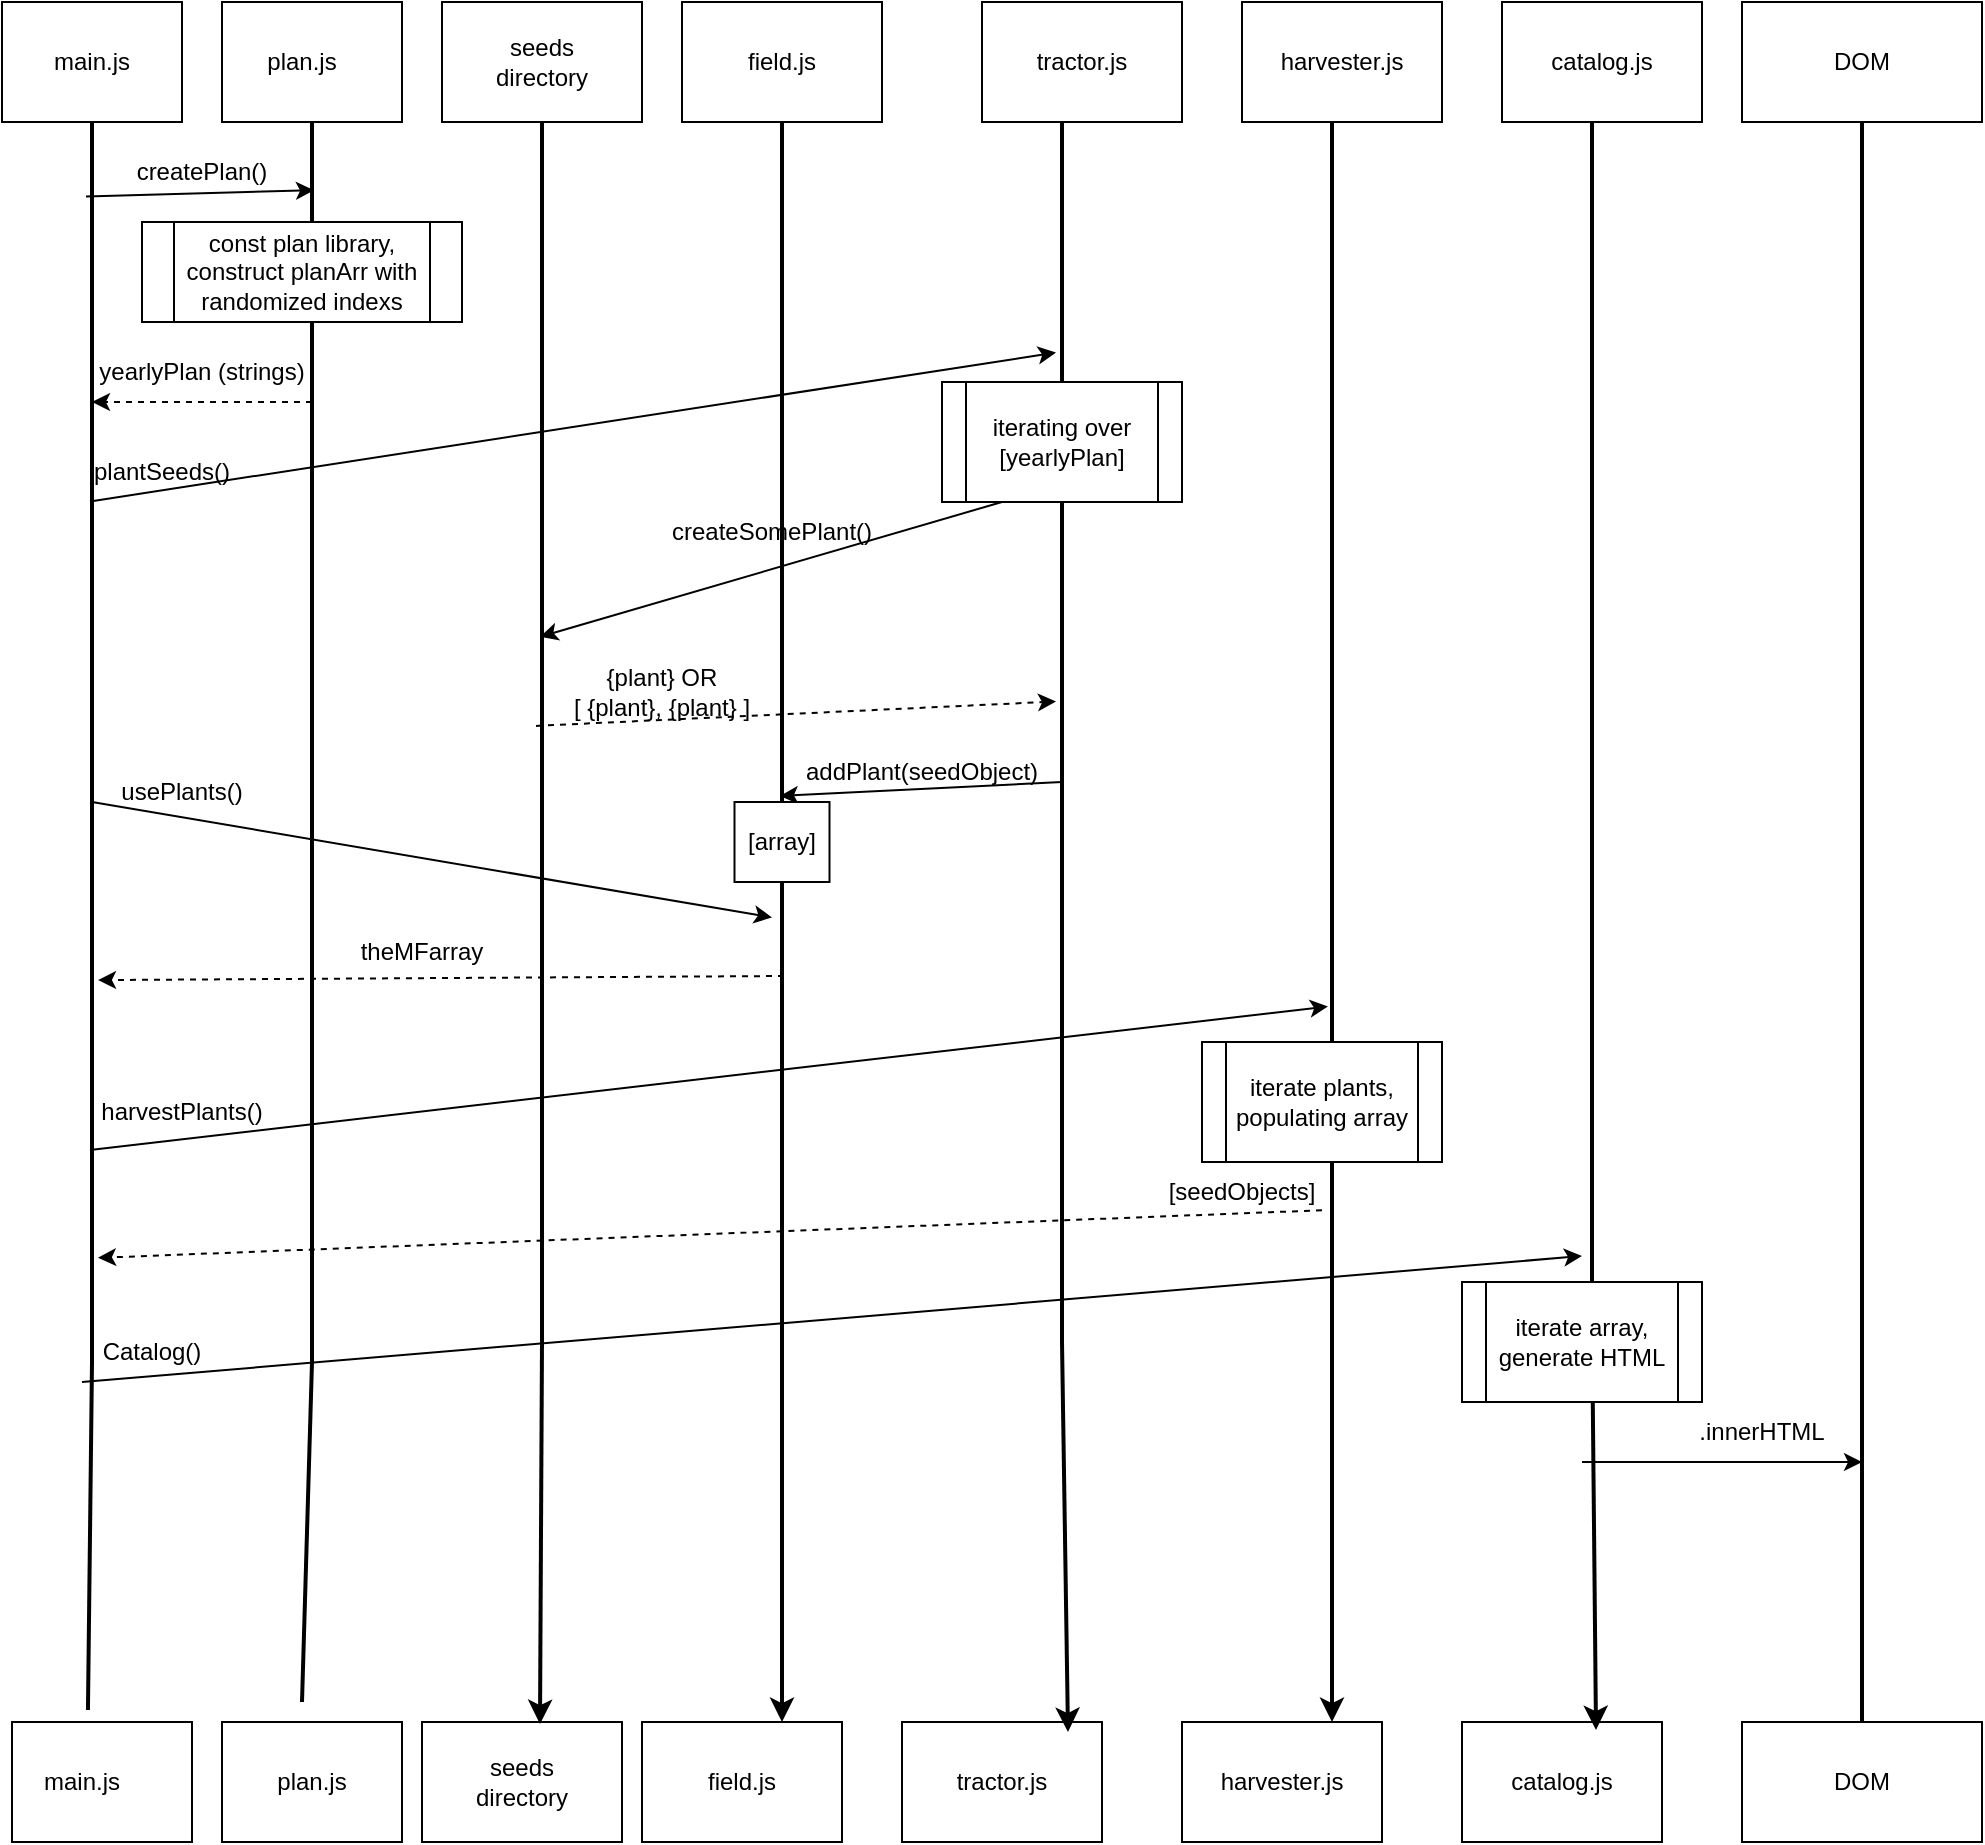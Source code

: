 <mxfile>
    <diagram id="21z_NSHFozsmKE5MTzy_" name="Page-1">
        <mxGraphModel dx="831" dy="779" grid="1" gridSize="10" guides="1" tooltips="1" connect="1" arrows="1" fold="1" page="1" pageScale="1" pageWidth="850" pageHeight="1100" math="0" shadow="0">
            <root>
                <mxCell id="0"/>
                <mxCell id="1" parent="0"/>
                <mxCell id="20" value="" style="group" parent="1" vertex="1" connectable="0">
                    <mxGeometry x="10" y="20" width="90" height="60" as="geometry"/>
                </mxCell>
                <mxCell id="2" value="" style="rounded=0;whiteSpace=wrap;html=1;" parent="20" vertex="1">
                    <mxGeometry width="90" height="60" as="geometry"/>
                </mxCell>
                <mxCell id="10" value="main.js" style="text;strokeColor=none;align=center;fillColor=none;html=1;verticalAlign=middle;whiteSpace=wrap;rounded=0;" parent="20" vertex="1">
                    <mxGeometry x="15" y="15" width="60" height="30" as="geometry"/>
                </mxCell>
                <mxCell id="21" value="" style="group" parent="1" vertex="1" connectable="0">
                    <mxGeometry x="120" y="20" width="90" height="60" as="geometry"/>
                </mxCell>
                <mxCell id="3" value="" style="rounded=0;whiteSpace=wrap;html=1;" parent="21" vertex="1">
                    <mxGeometry width="90" height="60" as="geometry"/>
                </mxCell>
                <mxCell id="11" value="plan.js" style="text;strokeColor=none;align=center;fillColor=none;html=1;verticalAlign=middle;whiteSpace=wrap;rounded=0;" parent="21" vertex="1">
                    <mxGeometry x="10" y="15" width="60" height="30" as="geometry"/>
                </mxCell>
                <mxCell id="22" value="" style="group" parent="1" vertex="1" connectable="0">
                    <mxGeometry x="230" y="20" width="100" height="60" as="geometry"/>
                </mxCell>
                <mxCell id="4" value="" style="rounded=0;whiteSpace=wrap;html=1;" parent="22" vertex="1">
                    <mxGeometry width="100" height="60" as="geometry"/>
                </mxCell>
                <mxCell id="12" value="seeds directory" style="text;strokeColor=none;align=center;fillColor=none;html=1;verticalAlign=middle;whiteSpace=wrap;rounded=0;" parent="22" vertex="1">
                    <mxGeometry x="20" y="15" width="60" height="30" as="geometry"/>
                </mxCell>
                <mxCell id="23" value="" style="group" parent="1" vertex="1" connectable="0">
                    <mxGeometry x="350" y="20" width="100" height="60" as="geometry"/>
                </mxCell>
                <mxCell id="5" value="" style="rounded=0;whiteSpace=wrap;html=1;" parent="23" vertex="1">
                    <mxGeometry width="100" height="60" as="geometry"/>
                </mxCell>
                <mxCell id="13" value="field.js" style="text;strokeColor=none;align=center;fillColor=none;html=1;verticalAlign=middle;whiteSpace=wrap;rounded=0;" parent="23" vertex="1">
                    <mxGeometry x="20" y="15" width="60" height="30" as="geometry"/>
                </mxCell>
                <mxCell id="24" value="" style="group" parent="1" vertex="1" connectable="0">
                    <mxGeometry x="500" y="20" width="100" height="60" as="geometry"/>
                </mxCell>
                <mxCell id="6" value="" style="rounded=0;whiteSpace=wrap;html=1;" parent="24" vertex="1">
                    <mxGeometry width="100" height="60" as="geometry"/>
                </mxCell>
                <mxCell id="14" value="tractor.js" style="text;strokeColor=none;align=center;fillColor=none;html=1;verticalAlign=middle;whiteSpace=wrap;rounded=0;" parent="24" vertex="1">
                    <mxGeometry x="20" y="15" width="60" height="30" as="geometry"/>
                </mxCell>
                <mxCell id="25" value="" style="group" parent="1" vertex="1" connectable="0">
                    <mxGeometry x="630" y="20" width="100" height="60" as="geometry"/>
                </mxCell>
                <mxCell id="7" value="" style="rounded=0;whiteSpace=wrap;html=1;" parent="25" vertex="1">
                    <mxGeometry width="100" height="60" as="geometry"/>
                </mxCell>
                <mxCell id="15" value="harvester.js" style="text;strokeColor=none;align=center;fillColor=none;html=1;verticalAlign=middle;whiteSpace=wrap;rounded=0;" parent="25" vertex="1">
                    <mxGeometry x="20" y="15" width="60" height="30" as="geometry"/>
                </mxCell>
                <mxCell id="26" value="" style="group" parent="1" vertex="1" connectable="0">
                    <mxGeometry x="760" y="20" width="100" height="60" as="geometry"/>
                </mxCell>
                <mxCell id="8" value="" style="rounded=0;whiteSpace=wrap;html=1;" parent="26" vertex="1">
                    <mxGeometry width="100" height="60" as="geometry"/>
                </mxCell>
                <mxCell id="16" value="catalog.js" style="text;strokeColor=none;align=center;fillColor=none;html=1;verticalAlign=middle;whiteSpace=wrap;rounded=0;" parent="26" vertex="1">
                    <mxGeometry x="20" y="15" width="60" height="30" as="geometry"/>
                </mxCell>
                <mxCell id="28" value="" style="group" parent="1" vertex="1" connectable="0">
                    <mxGeometry x="15" y="880" width="90" height="60" as="geometry"/>
                </mxCell>
                <mxCell id="29" value="" style="rounded=0;whiteSpace=wrap;html=1;" parent="28" vertex="1">
                    <mxGeometry width="90" height="60" as="geometry"/>
                </mxCell>
                <mxCell id="30" value="main.js" style="text;strokeColor=none;align=center;fillColor=none;html=1;verticalAlign=middle;whiteSpace=wrap;rounded=0;" parent="28" vertex="1">
                    <mxGeometry x="5" y="15" width="60" height="30" as="geometry"/>
                </mxCell>
                <mxCell id="32" value="" style="group" parent="1" vertex="1" connectable="0">
                    <mxGeometry x="120" y="880" width="90" height="60" as="geometry"/>
                </mxCell>
                <mxCell id="33" value="" style="rounded=0;whiteSpace=wrap;html=1;" parent="32" vertex="1">
                    <mxGeometry width="90" height="60" as="geometry"/>
                </mxCell>
                <mxCell id="34" value="plan.js" style="text;strokeColor=none;align=center;fillColor=none;html=1;verticalAlign=middle;whiteSpace=wrap;rounded=0;" parent="32" vertex="1">
                    <mxGeometry x="15" y="15" width="60" height="30" as="geometry"/>
                </mxCell>
                <mxCell id="35" value="" style="group" parent="1" vertex="1" connectable="0">
                    <mxGeometry x="220" y="880" width="100" height="60" as="geometry"/>
                </mxCell>
                <mxCell id="36" value="" style="rounded=0;whiteSpace=wrap;html=1;" parent="35" vertex="1">
                    <mxGeometry width="100" height="60" as="geometry"/>
                </mxCell>
                <mxCell id="37" value="seeds directory" style="text;strokeColor=none;align=center;fillColor=none;html=1;verticalAlign=middle;whiteSpace=wrap;rounded=0;" parent="35" vertex="1">
                    <mxGeometry x="20" y="15" width="60" height="30" as="geometry"/>
                </mxCell>
                <mxCell id="38" value="" style="group" parent="1" vertex="1" connectable="0">
                    <mxGeometry x="330" y="880" width="100" height="60" as="geometry"/>
                </mxCell>
                <mxCell id="39" value="" style="rounded=0;whiteSpace=wrap;html=1;" parent="38" vertex="1">
                    <mxGeometry width="100" height="60" as="geometry"/>
                </mxCell>
                <mxCell id="40" value="field.js" style="text;strokeColor=none;align=center;fillColor=none;html=1;verticalAlign=middle;whiteSpace=wrap;rounded=0;" parent="38" vertex="1">
                    <mxGeometry x="20" y="15" width="60" height="30" as="geometry"/>
                </mxCell>
                <mxCell id="41" value="" style="group" parent="1" vertex="1" connectable="0">
                    <mxGeometry x="460" y="880" width="100" height="60" as="geometry"/>
                </mxCell>
                <mxCell id="42" value="" style="rounded=0;whiteSpace=wrap;html=1;" parent="41" vertex="1">
                    <mxGeometry width="100" height="60" as="geometry"/>
                </mxCell>
                <mxCell id="43" value="tractor.js" style="text;strokeColor=none;align=center;fillColor=none;html=1;verticalAlign=middle;whiteSpace=wrap;rounded=0;" parent="41" vertex="1">
                    <mxGeometry x="20" y="15" width="60" height="30" as="geometry"/>
                </mxCell>
                <mxCell id="44" value="" style="group" parent="1" vertex="1" connectable="0">
                    <mxGeometry x="600" y="880" width="100" height="60" as="geometry"/>
                </mxCell>
                <mxCell id="45" value="" style="rounded=0;whiteSpace=wrap;html=1;" parent="44" vertex="1">
                    <mxGeometry width="100" height="60" as="geometry"/>
                </mxCell>
                <mxCell id="46" value="harvester.js" style="text;strokeColor=none;align=center;fillColor=none;html=1;verticalAlign=middle;whiteSpace=wrap;rounded=0;" parent="44" vertex="1">
                    <mxGeometry x="20" y="15" width="60" height="30" as="geometry"/>
                </mxCell>
                <mxCell id="47" value="" style="group" parent="1" vertex="1" connectable="0">
                    <mxGeometry x="740" y="880" width="100" height="60" as="geometry"/>
                </mxCell>
                <mxCell id="48" value="" style="rounded=0;whiteSpace=wrap;html=1;" parent="47" vertex="1">
                    <mxGeometry width="100" height="60" as="geometry"/>
                </mxCell>
                <mxCell id="49" value="catalog.js" style="text;strokeColor=none;align=center;fillColor=none;html=1;verticalAlign=middle;whiteSpace=wrap;rounded=0;" parent="47" vertex="1">
                    <mxGeometry x="20" y="15" width="60" height="30" as="geometry"/>
                </mxCell>
                <mxCell id="140" style="edgeStyle=none;jumpSize=12;html=1;exitX=1;exitY=0.5;exitDx=0;exitDy=0;exitPerimeter=0;entryX=0.83;entryY=0.083;entryDx=0;entryDy=0;entryPerimeter=0;strokeWidth=2;" parent="1" source="58" target="42" edge="1">
                    <mxGeometry relative="1" as="geometry"/>
                </mxCell>
                <mxCell id="58" value="" style="line;strokeWidth=2;direction=south;html=1;" parent="1" vertex="1">
                    <mxGeometry x="535" y="80" width="10" height="610" as="geometry"/>
                </mxCell>
                <mxCell id="68" style="edgeStyle=none;html=1;exitX=0.06;exitY=0.8;exitDx=0;exitDy=0;exitPerimeter=0;entryX=0.055;entryY=0.4;entryDx=0;entryDy=0;entryPerimeter=0;" parent="1" source="59" target="60" edge="1">
                    <mxGeometry relative="1" as="geometry"/>
                </mxCell>
                <mxCell id="59" value="" style="line;strokeWidth=2;direction=south;html=1;" parent="1" vertex="1">
                    <mxGeometry x="50" y="80" width="10" height="620" as="geometry"/>
                </mxCell>
                <mxCell id="60" value="" style="line;strokeWidth=2;direction=south;html=1;" parent="1" vertex="1">
                    <mxGeometry x="160" y="80" width="10" height="620" as="geometry"/>
                </mxCell>
                <mxCell id="138" style="edgeStyle=none;jumpSize=12;html=1;exitX=1;exitY=0.5;exitDx=0;exitDy=0;exitPerimeter=0;entryX=0.59;entryY=0.017;entryDx=0;entryDy=0;entryPerimeter=0;strokeWidth=2;" parent="1" source="61" target="36" edge="1">
                    <mxGeometry relative="1" as="geometry"/>
                </mxCell>
                <mxCell id="61" value="" style="line;strokeWidth=2;direction=south;html=1;" parent="1" vertex="1">
                    <mxGeometry x="275" y="80" width="10" height="610" as="geometry"/>
                </mxCell>
                <mxCell id="139" style="edgeStyle=none;jumpSize=12;html=1;exitX=1;exitY=0.5;exitDx=0;exitDy=0;exitPerimeter=0;strokeWidth=2;" parent="1" source="62" edge="1">
                    <mxGeometry relative="1" as="geometry">
                        <mxPoint x="400" y="880" as="targetPoint"/>
                    </mxGeometry>
                </mxCell>
                <mxCell id="62" value="" style="line;strokeWidth=2;direction=south;html=1;" parent="1" vertex="1">
                    <mxGeometry x="395" y="80" width="10" height="610" as="geometry"/>
                </mxCell>
                <mxCell id="142" style="edgeStyle=none;jumpSize=12;html=1;exitX=1;exitY=0.5;exitDx=0;exitDy=0;exitPerimeter=0;entryX=0.67;entryY=0.067;entryDx=0;entryDy=0;entryPerimeter=0;strokeWidth=2;" parent="1" source="63" target="48" edge="1">
                    <mxGeometry relative="1" as="geometry"/>
                </mxCell>
                <mxCell id="152" style="edgeStyle=none;jumpSize=12;html=1;strokeWidth=1;" parent="1" edge="1">
                    <mxGeometry relative="1" as="geometry">
                        <mxPoint x="940" y="750" as="targetPoint"/>
                        <mxPoint x="800" y="750" as="sourcePoint"/>
                    </mxGeometry>
                </mxCell>
                <mxCell id="63" value="" style="line;strokeWidth=2;direction=south;html=1;" parent="1" vertex="1">
                    <mxGeometry x="800" y="80" width="10" height="600" as="geometry"/>
                </mxCell>
                <mxCell id="141" style="edgeStyle=none;jumpSize=12;html=1;exitX=1;exitY=0.5;exitDx=0;exitDy=0;exitPerimeter=0;entryX=0.75;entryY=0;entryDx=0;entryDy=0;strokeWidth=2;" parent="1" source="64" target="45" edge="1">
                    <mxGeometry relative="1" as="geometry"/>
                </mxCell>
                <mxCell id="64" value="" style="line;strokeWidth=2;direction=south;html=1;" parent="1" vertex="1">
                    <mxGeometry x="670" y="80" width="10" height="610" as="geometry"/>
                </mxCell>
                <mxCell id="69" value="createPlan()" style="text;html=1;strokeColor=none;fillColor=none;align=center;verticalAlign=middle;whiteSpace=wrap;rounded=0;" parent="1" vertex="1">
                    <mxGeometry x="80" y="90" width="60" height="30" as="geometry"/>
                </mxCell>
                <mxCell id="73" value="" style="endArrow=classic;html=1;dashed=1;exitX=1;exitY=1;exitDx=0;exitDy=0;entryX=0;entryY=1;entryDx=0;entryDy=0;" parent="1" source="74" target="74" edge="1">
                    <mxGeometry width="50" height="50" relative="1" as="geometry">
                        <mxPoint x="160" y="240" as="sourcePoint"/>
                        <mxPoint x="55" y="240" as="targetPoint"/>
                    </mxGeometry>
                </mxCell>
                <mxCell id="74" value="yearlyPlan (strings)" style="text;strokeColor=none;align=center;fillColor=none;html=1;verticalAlign=middle;whiteSpace=wrap;rounded=0;" parent="1" vertex="1">
                    <mxGeometry x="55" y="190" width="110" height="30" as="geometry"/>
                </mxCell>
                <mxCell id="75" value="" style="endArrow=classic;html=1;exitX=0.306;exitY=0.6;exitDx=0;exitDy=0;exitPerimeter=0;entryX=0.189;entryY=0.8;entryDx=0;entryDy=0;entryPerimeter=0;" parent="1" source="59" target="58" edge="1">
                    <mxGeometry width="50" height="50" relative="1" as="geometry">
                        <mxPoint x="490" y="360" as="sourcePoint"/>
                        <mxPoint x="540" y="245" as="targetPoint"/>
                        <Array as="points"/>
                    </mxGeometry>
                </mxCell>
                <mxCell id="76" value="plantSeeds()" style="text;strokeColor=none;align=center;fillColor=none;html=1;verticalAlign=middle;whiteSpace=wrap;rounded=0;" parent="1" vertex="1">
                    <mxGeometry x="60" y="240" width="60" height="30" as="geometry"/>
                </mxCell>
                <mxCell id="80" value="" style="endArrow=classic;html=1;exitX=0.25;exitY=1;exitDx=0;exitDy=0;entryX=0.422;entryY=0.6;entryDx=0;entryDy=0;entryPerimeter=0;" parent="1" source="118" target="61" edge="1">
                    <mxGeometry width="50" height="50" relative="1" as="geometry">
                        <mxPoint x="540" y="290" as="sourcePoint"/>
                        <mxPoint x="280" y="290" as="targetPoint"/>
                    </mxGeometry>
                </mxCell>
                <mxCell id="81" value="createSomePlant()" style="text;strokeColor=none;align=center;fillColor=none;html=1;verticalAlign=middle;whiteSpace=wrap;rounded=0;" parent="1" vertex="1">
                    <mxGeometry x="365" y="270" width="60" height="30" as="geometry"/>
                </mxCell>
                <mxCell id="85" value="" style="endArrow=classic;html=1;dashed=1;entryX=0.475;entryY=0.8;entryDx=0;entryDy=0;entryPerimeter=0;exitX=0.495;exitY=0.8;exitDx=0;exitDy=0;exitPerimeter=0;" parent="1" source="61" target="58" edge="1">
                    <mxGeometry width="50" height="50" relative="1" as="geometry">
                        <mxPoint x="280" y="360" as="sourcePoint"/>
                        <mxPoint x="520" y="360" as="targetPoint"/>
                    </mxGeometry>
                </mxCell>
                <mxCell id="86" value="{plant} OR&lt;br&gt;[ {plant}, {plant} ]" style="text;strokeColor=none;align=center;fillColor=none;html=1;verticalAlign=middle;whiteSpace=wrap;rounded=0;" parent="1" vertex="1">
                    <mxGeometry x="290" y="350" width="100" height="30" as="geometry"/>
                </mxCell>
                <mxCell id="97" value="" style="endArrow=classic;html=1;entryX=0.483;entryY=-0.267;entryDx=0;entryDy=0;entryPerimeter=0;exitX=0.541;exitY=0.5;exitDx=0;exitDy=0;exitPerimeter=0;" parent="1" source="58" target="115" edge="1">
                    <mxGeometry width="50" height="50" relative="1" as="geometry">
                        <mxPoint x="540" y="400" as="sourcePoint"/>
                        <mxPoint x="410" y="400" as="targetPoint"/>
                    </mxGeometry>
                </mxCell>
                <mxCell id="98" value="addPlant(seedObject)" style="text;strokeColor=none;align=center;fillColor=none;html=1;verticalAlign=middle;whiteSpace=wrap;rounded=0;" parent="1" vertex="1">
                    <mxGeometry x="440" y="390" width="60" height="30" as="geometry"/>
                </mxCell>
                <mxCell id="116" value="" style="group" parent="1" vertex="1" connectable="0">
                    <mxGeometry x="370" y="420" width="60" height="40" as="geometry"/>
                </mxCell>
                <mxCell id="114" value="" style="rounded=0;whiteSpace=wrap;html=1;" parent="116" vertex="1">
                    <mxGeometry x="6.25" width="47.5" height="40" as="geometry"/>
                </mxCell>
                <mxCell id="115" value="[array]" style="text;strokeColor=none;align=center;fillColor=none;html=1;verticalAlign=middle;whiteSpace=wrap;rounded=0;" parent="116" vertex="1">
                    <mxGeometry y="5" width="60" height="30" as="geometry"/>
                </mxCell>
                <mxCell id="118" value="iterating over [yearlyPlan]" style="shape=process;whiteSpace=wrap;html=1;backgroundOutline=1;" parent="1" vertex="1">
                    <mxGeometry x="480" y="210" width="120" height="60" as="geometry"/>
                </mxCell>
                <mxCell id="121" value="" style="endArrow=classic;html=1;exitX=0.829;exitY=0.6;exitDx=0;exitDy=0;exitPerimeter=0;entryX=0.725;entryY=0.7;entryDx=0;entryDy=0;entryPerimeter=0;" parent="1" source="59" target="64" edge="1">
                    <mxGeometry width="50" height="50" relative="1" as="geometry">
                        <mxPoint x="420" y="330" as="sourcePoint"/>
                        <mxPoint x="675" y="470" as="targetPoint"/>
                    </mxGeometry>
                </mxCell>
                <mxCell id="122" value="harvestPlants()" style="text;strokeColor=none;align=center;fillColor=none;html=1;verticalAlign=middle;whiteSpace=wrap;rounded=0;" parent="1" vertex="1">
                    <mxGeometry x="70" y="560" width="60" height="30" as="geometry"/>
                </mxCell>
                <mxCell id="123" value="" style="endArrow=classic;html=1;entryX=0.916;entryY=0.2;entryDx=0;entryDy=0;entryPerimeter=0;dashed=1;exitX=0.892;exitY=1;exitDx=0;exitDy=0;exitPerimeter=0;" parent="1" target="59" edge="1" source="64">
                    <mxGeometry width="50" height="50" relative="1" as="geometry">
                        <mxPoint x="670" y="540" as="sourcePoint"/>
                        <mxPoint x="470" y="280" as="targetPoint"/>
                    </mxGeometry>
                </mxCell>
                <mxCell id="126" value="iterate plants, populating array" style="shape=process;whiteSpace=wrap;html=1;backgroundOutline=1;" parent="1" vertex="1">
                    <mxGeometry x="610" y="540" width="120" height="60" as="geometry"/>
                </mxCell>
                <mxCell id="127" value="[seedObjects]" style="text;strokeColor=none;align=center;fillColor=none;html=1;verticalAlign=middle;whiteSpace=wrap;rounded=0;" parent="1" vertex="1">
                    <mxGeometry x="600" y="600" width="60" height="30" as="geometry"/>
                </mxCell>
                <mxCell id="132" value="" style="endArrow=classic;html=1;entryX=0.945;entryY=1;entryDx=0;entryDy=0;entryPerimeter=0;" parent="1" target="63" edge="1">
                    <mxGeometry width="50" height="50" relative="1" as="geometry">
                        <mxPoint x="50" y="710" as="sourcePoint"/>
                        <mxPoint x="590" y="370" as="targetPoint"/>
                    </mxGeometry>
                </mxCell>
                <mxCell id="133" value="Catalog()" style="text;strokeColor=none;align=center;fillColor=none;html=1;verticalAlign=middle;whiteSpace=wrap;rounded=0;" parent="1" vertex="1">
                    <mxGeometry x="55" y="680" width="60" height="30" as="geometry"/>
                </mxCell>
                <mxCell id="136" value="" style="endArrow=none;html=1;exitX=1;exitY=0.5;exitDx=0;exitDy=0;exitPerimeter=0;entryX=0.422;entryY=-0.1;entryDx=0;entryDy=0;entryPerimeter=0;strokeWidth=2;" parent="1" source="59" target="29" edge="1">
                    <mxGeometry width="50" height="50" relative="1" as="geometry">
                        <mxPoint x="360" y="720" as="sourcePoint"/>
                        <mxPoint x="410" y="670" as="targetPoint"/>
                    </mxGeometry>
                </mxCell>
                <mxCell id="137" value="" style="endArrow=none;html=1;exitX=1;exitY=0.5;exitDx=0;exitDy=0;exitPerimeter=0;jumpSize=12;strokeWidth=2;" parent="1" source="60" edge="1">
                    <mxGeometry width="50" height="50" relative="1" as="geometry">
                        <mxPoint x="360" y="720" as="sourcePoint"/>
                        <mxPoint x="160" y="870" as="targetPoint"/>
                    </mxGeometry>
                </mxCell>
                <mxCell id="143" value="iterate array,&lt;br&gt;generate HTML" style="shape=process;whiteSpace=wrap;html=1;backgroundOutline=1;" parent="1" vertex="1">
                    <mxGeometry x="740" y="660" width="120" height="60" as="geometry"/>
                </mxCell>
                <mxCell id="146" value="DOM" style="rounded=0;whiteSpace=wrap;html=1;" parent="1" vertex="1">
                    <mxGeometry x="880" y="20" width="120" height="60" as="geometry"/>
                </mxCell>
                <mxCell id="147" value="DOM" style="rounded=0;whiteSpace=wrap;html=1;" parent="1" vertex="1">
                    <mxGeometry x="880" y="880" width="120" height="60" as="geometry"/>
                </mxCell>
                <mxCell id="149" value="" style="endArrow=none;html=1;strokeWidth=2;jumpSize=12;entryX=0.5;entryY=1;entryDx=0;entryDy=0;exitX=0.5;exitY=0;exitDx=0;exitDy=0;" parent="1" source="147" target="146" edge="1">
                    <mxGeometry width="50" height="50" relative="1" as="geometry">
                        <mxPoint x="680" y="-80" as="sourcePoint"/>
                        <mxPoint x="730" y="-130" as="targetPoint"/>
                    </mxGeometry>
                </mxCell>
                <mxCell id="151" value="const plan library,&lt;br&gt;construct planArr with randomized indexs" style="shape=process;whiteSpace=wrap;html=1;backgroundOutline=1;" parent="1" vertex="1">
                    <mxGeometry x="80" y="130" width="160" height="50" as="geometry"/>
                </mxCell>
                <mxCell id="153" value=".innerHTML" style="text;strokeColor=none;align=center;fillColor=none;html=1;verticalAlign=middle;whiteSpace=wrap;rounded=0;" parent="1" vertex="1">
                    <mxGeometry x="860" y="720" width="60" height="30" as="geometry"/>
                </mxCell>
                <mxCell id="155" value="" style="endArrow=classic;html=1;entryX=0.652;entryY=1;entryDx=0;entryDy=0;entryPerimeter=0;" edge="1" parent="1" target="62">
                    <mxGeometry width="50" height="50" relative="1" as="geometry">
                        <mxPoint x="55" y="420" as="sourcePoint"/>
                        <mxPoint x="720" y="370" as="targetPoint"/>
                    </mxGeometry>
                </mxCell>
                <mxCell id="156" value="usePlants()" style="text;strokeColor=none;align=center;fillColor=none;html=1;verticalAlign=middle;whiteSpace=wrap;rounded=0;" vertex="1" parent="1">
                    <mxGeometry x="70" y="400" width="60" height="30" as="geometry"/>
                </mxCell>
                <mxCell id="160" value="" style="endArrow=classic;html=1;exitX=0.7;exitY=0.4;exitDx=0;exitDy=0;exitPerimeter=0;entryX=0.692;entryY=0.2;entryDx=0;entryDy=0;entryPerimeter=0;dashed=1;" edge="1" parent="1" source="62" target="59">
                    <mxGeometry width="50" height="50" relative="1" as="geometry">
                        <mxPoint x="670" y="420" as="sourcePoint"/>
                        <mxPoint x="720" y="370" as="targetPoint"/>
                    </mxGeometry>
                </mxCell>
                <mxCell id="161" value="theMFarray" style="text;strokeColor=none;align=center;fillColor=none;html=1;verticalAlign=middle;whiteSpace=wrap;rounded=0;" vertex="1" parent="1">
                    <mxGeometry x="190" y="480" width="60" height="30" as="geometry"/>
                </mxCell>
            </root>
        </mxGraphModel>
    </diagram>
</mxfile>